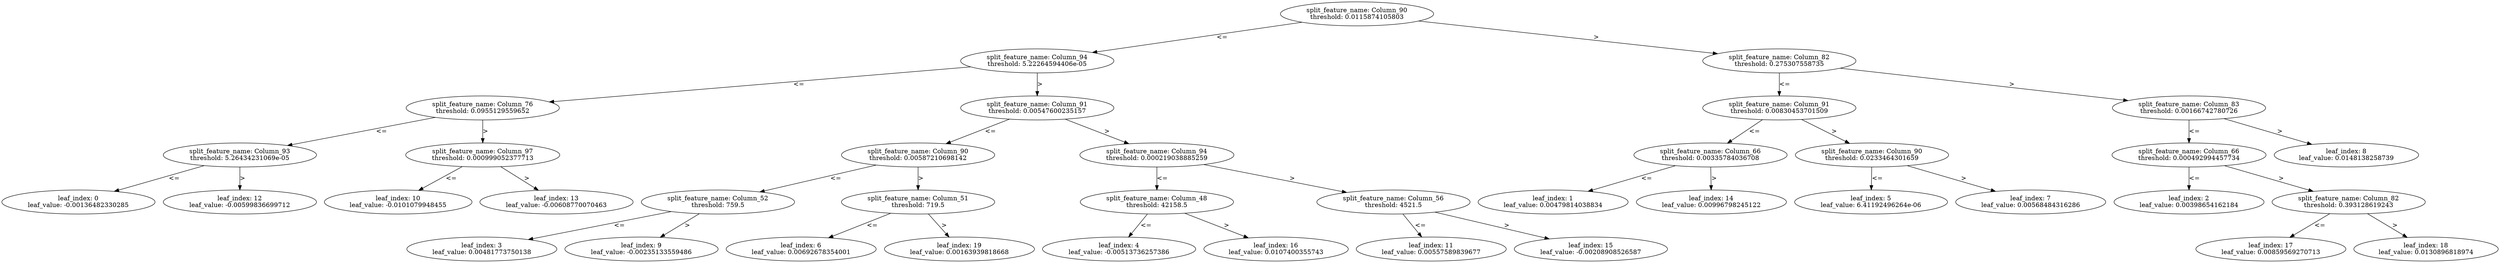 digraph Tree18 {
	split0 [label="split_feature_name: Column_90\nthreshold: 0.0115874105803"]
	split2 [label="split_feature_name: Column_94\nthreshold: 5.22264594406e-05"]
	split9 [label="split_feature_name: Column_76\nthreshold: 0.0955129559652"]
	split11 [label="split_feature_name: Column_93\nthreshold: 5.26434231069e-05"]
	leaf0 [label="leaf_index: 0\nleaf_value: -0.00136482330285"]
	split11 -> leaf0 [label="<="]
	leaf12 [label="leaf_index: 12\nleaf_value: -0.00599836699712"]
	split11 -> leaf12 [label=">"]
	split9 -> split11 [label="<="]
	split12 [label="split_feature_name: Column_97\nthreshold: 0.000999052377713"]
	leaf10 [label="leaf_index: 10\nleaf_value: -0.0101079948455"]
	split12 -> leaf10 [label="<="]
	leaf13 [label="leaf_index: 13\nleaf_value: -0.00608770070463"]
	split12 -> leaf13 [label=">"]
	split9 -> split12 [label=">"]
	split2 -> split9 [label="<="]
	split3 [label="split_feature_name: Column_91\nthreshold: 0.00547600235157"]
	split5 [label="split_feature_name: Column_90\nthreshold: 0.00587210698142"]
	split8 [label="split_feature_name: Column_52\nthreshold: 759.5"]
	leaf3 [label="leaf_index: 3\nleaf_value: 0.00481773750138"]
	split8 -> leaf3 [label="<="]
	leaf9 [label="leaf_index: 9\nleaf_value: -0.00235133559486"]
	split8 -> leaf9 [label=">"]
	split5 -> split8 [label="<="]
	split18 [label="split_feature_name: Column_51\nthreshold: 719.5"]
	leaf6 [label="leaf_index: 6\nleaf_value: 0.00692678354001"]
	split18 -> leaf6 [label="<="]
	leaf19 [label="leaf_index: 19\nleaf_value: 0.00163939818668"]
	split18 -> leaf19 [label=">"]
	split5 -> split18 [label=">"]
	split3 -> split5 [label="<="]
	split10 [label="split_feature_name: Column_94\nthreshold: 0.000219038885259"]
	split15 [label="split_feature_name: Column_48\nthreshold: 42158.5"]
	leaf4 [label="leaf_index: 4\nleaf_value: -0.00513736257386"]
	split15 -> leaf4 [label="<="]
	leaf16 [label="leaf_index: 16\nleaf_value: 0.0107400355743"]
	split15 -> leaf16 [label=">"]
	split10 -> split15 [label="<="]
	split14 [label="split_feature_name: Column_56\nthreshold: 4521.5"]
	leaf11 [label="leaf_index: 11\nleaf_value: 0.00557589839677"]
	split14 -> leaf11 [label="<="]
	leaf15 [label="leaf_index: 15\nleaf_value: -0.00208908526587"]
	split14 -> leaf15 [label=">"]
	split10 -> split14 [label=">"]
	split3 -> split10 [label=">"]
	split2 -> split3 [label=">"]
	split0 -> split2 [label="<="]
	split1 [label="split_feature_name: Column_82\nthreshold: 0.275307558735"]
	split4 [label="split_feature_name: Column_91\nthreshold: 0.00830453701509"]
	split13 [label="split_feature_name: Column_66\nthreshold: 0.00335784036708"]
	leaf1 [label="leaf_index: 1\nleaf_value: 0.00479814038834"]
	split13 -> leaf1 [label="<="]
	leaf14 [label="leaf_index: 14\nleaf_value: 0.00996798245122"]
	split13 -> leaf14 [label=">"]
	split4 -> split13 [label="<="]
	split6 [label="split_feature_name: Column_90\nthreshold: 0.0233464301659"]
	leaf5 [label="leaf_index: 5\nleaf_value: 6.41192496264e-06"]
	split6 -> leaf5 [label="<="]
	leaf7 [label="leaf_index: 7\nleaf_value: 0.00568484316286"]
	split6 -> leaf7 [label=">"]
	split4 -> split6 [label=">"]
	split1 -> split4 [label="<="]
	split7 [label="split_feature_name: Column_83\nthreshold: 0.00166742780726"]
	split16 [label="split_feature_name: Column_66\nthreshold: 0.000492994457734"]
	leaf2 [label="leaf_index: 2\nleaf_value: 0.00398654162184"]
	split16 -> leaf2 [label="<="]
	split17 [label="split_feature_name: Column_82\nthreshold: 0.393128619243"]
	leaf17 [label="leaf_index: 17\nleaf_value: 0.00859569270713"]
	split17 -> leaf17 [label="<="]
	leaf18 [label="leaf_index: 18\nleaf_value: 0.0130896818974"]
	split17 -> leaf18 [label=">"]
	split16 -> split17 [label=">"]
	split7 -> split16 [label="<="]
	leaf8 [label="leaf_index: 8\nleaf_value: 0.0148138258739"]
	split7 -> leaf8 [label=">"]
	split1 -> split7 [label=">"]
	split0 -> split1 [label=">"]
}
